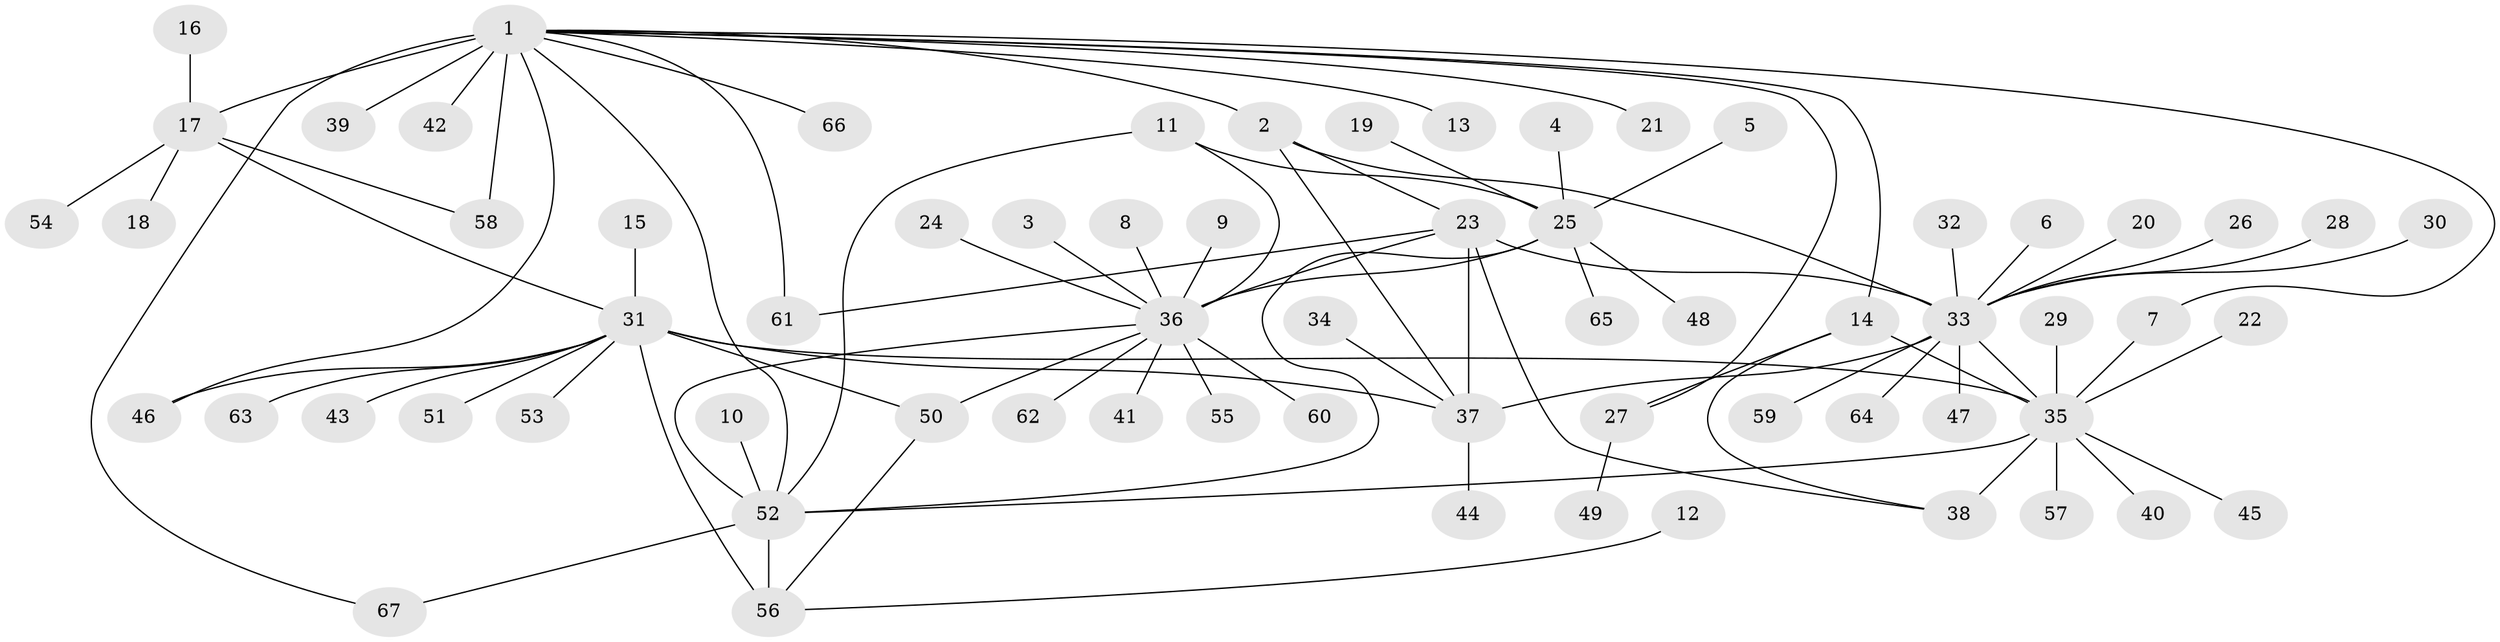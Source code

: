 // original degree distribution, {8: 0.03731343283582089, 9: 0.014925373134328358, 6: 0.014925373134328358, 10: 0.03731343283582089, 7: 0.04477611940298507, 11: 0.022388059701492536, 5: 0.022388059701492536, 15: 0.007462686567164179, 12: 0.014925373134328358, 14: 0.007462686567164179, 2: 0.11940298507462686, 1: 0.6194029850746269, 4: 0.007462686567164179, 3: 0.029850746268656716}
// Generated by graph-tools (version 1.1) at 2025/50/03/09/25 03:50:35]
// undirected, 67 vertices, 88 edges
graph export_dot {
graph [start="1"]
  node [color=gray90,style=filled];
  1;
  2;
  3;
  4;
  5;
  6;
  7;
  8;
  9;
  10;
  11;
  12;
  13;
  14;
  15;
  16;
  17;
  18;
  19;
  20;
  21;
  22;
  23;
  24;
  25;
  26;
  27;
  28;
  29;
  30;
  31;
  32;
  33;
  34;
  35;
  36;
  37;
  38;
  39;
  40;
  41;
  42;
  43;
  44;
  45;
  46;
  47;
  48;
  49;
  50;
  51;
  52;
  53;
  54;
  55;
  56;
  57;
  58;
  59;
  60;
  61;
  62;
  63;
  64;
  65;
  66;
  67;
  1 -- 2 [weight=1.0];
  1 -- 7 [weight=1.0];
  1 -- 13 [weight=1.0];
  1 -- 14 [weight=1.0];
  1 -- 17 [weight=4.0];
  1 -- 21 [weight=1.0];
  1 -- 27 [weight=1.0];
  1 -- 39 [weight=1.0];
  1 -- 42 [weight=1.0];
  1 -- 46 [weight=1.0];
  1 -- 52 [weight=1.0];
  1 -- 58 [weight=4.0];
  1 -- 61 [weight=1.0];
  1 -- 66 [weight=1.0];
  1 -- 67 [weight=1.0];
  2 -- 23 [weight=2.0];
  2 -- 33 [weight=2.0];
  2 -- 37 [weight=4.0];
  3 -- 36 [weight=1.0];
  4 -- 25 [weight=1.0];
  5 -- 25 [weight=1.0];
  6 -- 33 [weight=1.0];
  7 -- 35 [weight=1.0];
  8 -- 36 [weight=1.0];
  9 -- 36 [weight=1.0];
  10 -- 52 [weight=1.0];
  11 -- 25 [weight=1.0];
  11 -- 36 [weight=3.0];
  11 -- 52 [weight=1.0];
  12 -- 56 [weight=1.0];
  14 -- 27 [weight=1.0];
  14 -- 35 [weight=4.0];
  14 -- 38 [weight=1.0];
  15 -- 31 [weight=1.0];
  16 -- 17 [weight=1.0];
  17 -- 18 [weight=1.0];
  17 -- 31 [weight=1.0];
  17 -- 54 [weight=1.0];
  17 -- 58 [weight=1.0];
  19 -- 25 [weight=1.0];
  20 -- 33 [weight=1.0];
  22 -- 35 [weight=1.0];
  23 -- 33 [weight=1.0];
  23 -- 36 [weight=1.0];
  23 -- 37 [weight=2.0];
  23 -- 38 [weight=1.0];
  23 -- 61 [weight=1.0];
  24 -- 36 [weight=1.0];
  25 -- 36 [weight=3.0];
  25 -- 48 [weight=1.0];
  25 -- 52 [weight=1.0];
  25 -- 65 [weight=1.0];
  26 -- 33 [weight=1.0];
  27 -- 49 [weight=1.0];
  28 -- 33 [weight=1.0];
  29 -- 35 [weight=1.0];
  30 -- 33 [weight=1.0];
  31 -- 35 [weight=1.0];
  31 -- 37 [weight=1.0];
  31 -- 43 [weight=1.0];
  31 -- 46 [weight=1.0];
  31 -- 50 [weight=6.0];
  31 -- 51 [weight=1.0];
  31 -- 53 [weight=1.0];
  31 -- 56 [weight=3.0];
  31 -- 63 [weight=1.0];
  32 -- 33 [weight=1.0];
  33 -- 35 [weight=1.0];
  33 -- 37 [weight=2.0];
  33 -- 47 [weight=1.0];
  33 -- 59 [weight=1.0];
  33 -- 64 [weight=1.0];
  34 -- 37 [weight=1.0];
  35 -- 38 [weight=4.0];
  35 -- 40 [weight=1.0];
  35 -- 45 [weight=1.0];
  35 -- 52 [weight=2.0];
  35 -- 57 [weight=1.0];
  36 -- 41 [weight=1.0];
  36 -- 50 [weight=1.0];
  36 -- 52 [weight=3.0];
  36 -- 55 [weight=1.0];
  36 -- 60 [weight=1.0];
  36 -- 62 [weight=1.0];
  37 -- 44 [weight=1.0];
  50 -- 56 [weight=2.0];
  52 -- 56 [weight=1.0];
  52 -- 67 [weight=1.0];
}
